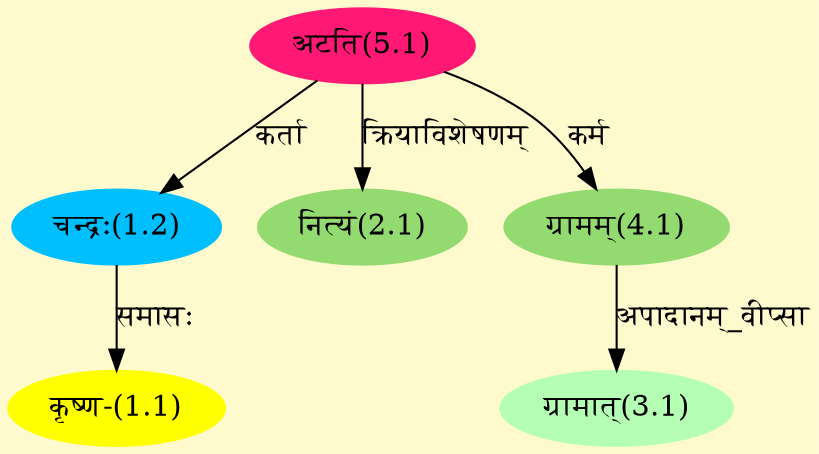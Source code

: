 digraph G{
rankdir=BT;
 compound=true;
 bgcolor="lemonchiffon1";
Node1_1 [style=filled, color="#FFFF00" label = "कृष्ण-(1.1)"]
Node1_2 [style=filled, color="#00BFFF" label = "चन्द्रः(1.2)"]
Node5_1 [style=filled, color="#FF1975" label = "अटति(5.1)"]
Node2_1 [style=filled, color="#93DB70" label = "नित्यं(2.1)"]
Node3_1 [style=filled, color="#B4FFB4" label = "ग्रामात्(3.1)"]
Node4_1 [style=filled, color="#93DB70" label = "ग्रामम्(4.1)"]
/* Start of Relations section */

Node1_1 -> Node1_2 [  label="समासः"  dir="back" ]
Node1_2 -> Node5_1 [  label="कर्ता"  dir="back" ]
Node2_1 -> Node5_1 [  label="क्रियाविशेषणम्"  dir="back" ]
Node3_1 -> Node4_1 [  label="अपादानम्_वीप्सा"  dir="back" ]
Node4_1 -> Node5_1 [  label="कर्म"  dir="back" ]
}
